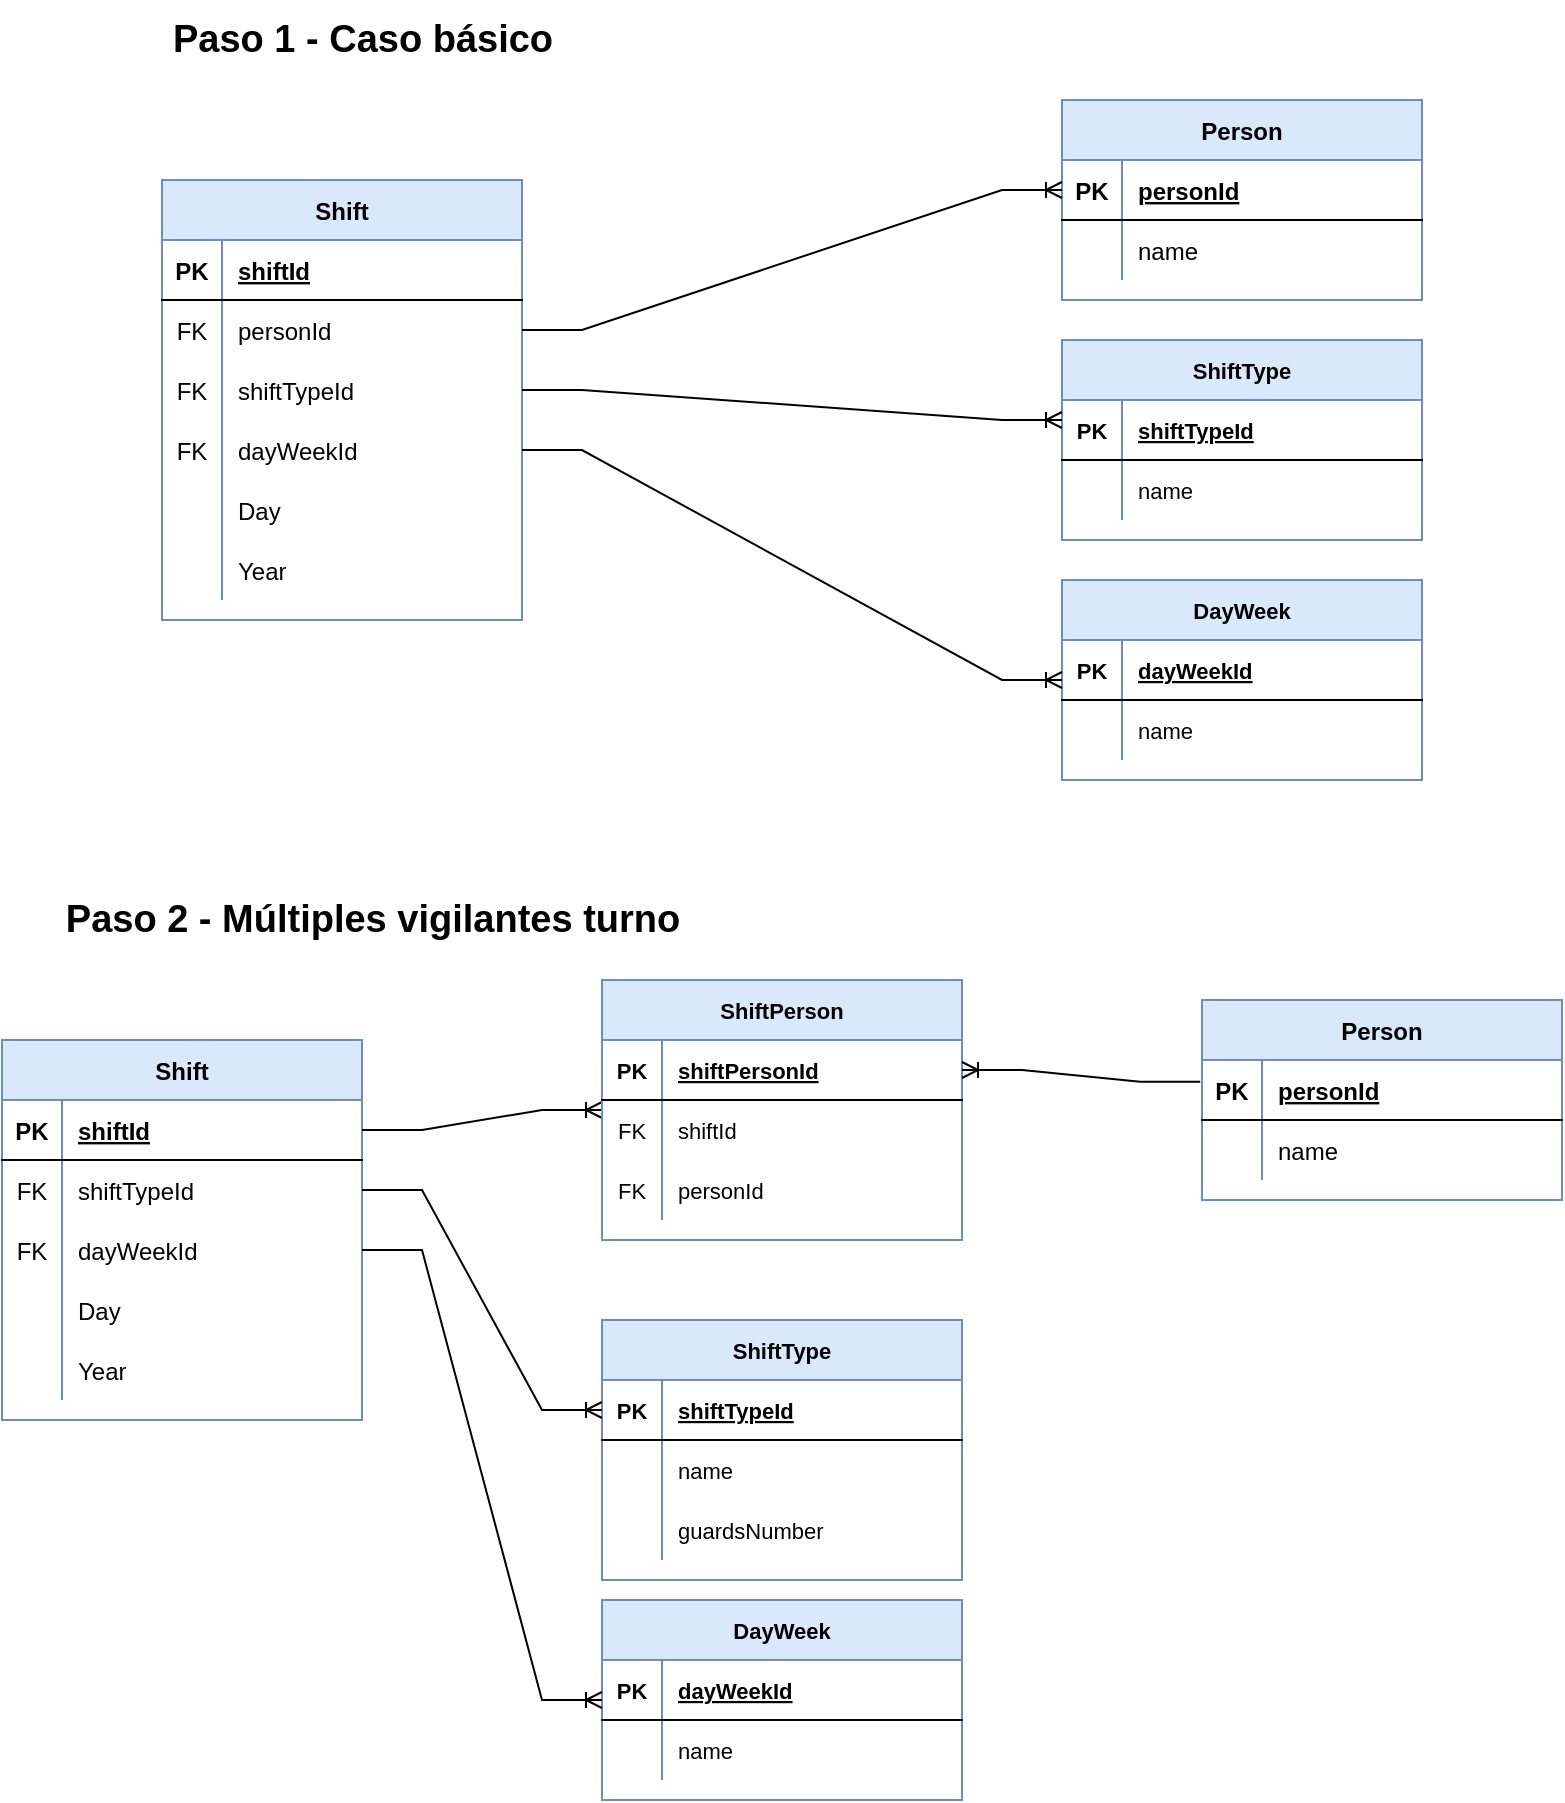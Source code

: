 <mxfile version="20.5.1" type="github">
  <diagram id="KJNnaU7EBGZ6ns3r611O" name="Página-1">
    <mxGraphModel dx="1422" dy="796" grid="1" gridSize="10" guides="1" tooltips="1" connect="1" arrows="1" fold="1" page="1" pageScale="1" pageWidth="827" pageHeight="1169" math="0" shadow="0">
      <root>
        <mxCell id="0" />
        <mxCell id="1" parent="0" />
        <mxCell id="e9mbfn2VbpA0fJl8xI5n-1" value="Person" style="shape=table;startSize=30;container=1;collapsible=1;childLayout=tableLayout;fixedRows=1;rowLines=0;fontStyle=1;align=center;resizeLast=1;fillColor=#dae8fc;strokeColor=#6c8ebf;" vertex="1" parent="1">
          <mxGeometry x="550" y="60" width="180" height="100" as="geometry" />
        </mxCell>
        <mxCell id="e9mbfn2VbpA0fJl8xI5n-2" value="" style="shape=tableRow;horizontal=0;startSize=0;swimlaneHead=0;swimlaneBody=0;fillColor=none;collapsible=0;dropTarget=0;points=[[0,0.5],[1,0.5]];portConstraint=eastwest;top=0;left=0;right=0;bottom=1;" vertex="1" parent="e9mbfn2VbpA0fJl8xI5n-1">
          <mxGeometry y="30" width="180" height="30" as="geometry" />
        </mxCell>
        <mxCell id="e9mbfn2VbpA0fJl8xI5n-3" value="PK" style="shape=partialRectangle;connectable=0;fillColor=none;top=0;left=0;bottom=0;right=0;fontStyle=1;overflow=hidden;" vertex="1" parent="e9mbfn2VbpA0fJl8xI5n-2">
          <mxGeometry width="30" height="30" as="geometry">
            <mxRectangle width="30" height="30" as="alternateBounds" />
          </mxGeometry>
        </mxCell>
        <mxCell id="e9mbfn2VbpA0fJl8xI5n-4" value="personId" style="shape=partialRectangle;connectable=0;fillColor=none;top=0;left=0;bottom=0;right=0;align=left;spacingLeft=6;fontStyle=5;overflow=hidden;" vertex="1" parent="e9mbfn2VbpA0fJl8xI5n-2">
          <mxGeometry x="30" width="150" height="30" as="geometry">
            <mxRectangle width="150" height="30" as="alternateBounds" />
          </mxGeometry>
        </mxCell>
        <mxCell id="e9mbfn2VbpA0fJl8xI5n-5" value="" style="shape=tableRow;horizontal=0;startSize=0;swimlaneHead=0;swimlaneBody=0;fillColor=none;collapsible=0;dropTarget=0;points=[[0,0.5],[1,0.5]];portConstraint=eastwest;top=0;left=0;right=0;bottom=0;" vertex="1" parent="e9mbfn2VbpA0fJl8xI5n-1">
          <mxGeometry y="60" width="180" height="30" as="geometry" />
        </mxCell>
        <mxCell id="e9mbfn2VbpA0fJl8xI5n-6" value="" style="shape=partialRectangle;connectable=0;fillColor=none;top=0;left=0;bottom=0;right=0;editable=1;overflow=hidden;" vertex="1" parent="e9mbfn2VbpA0fJl8xI5n-5">
          <mxGeometry width="30" height="30" as="geometry">
            <mxRectangle width="30" height="30" as="alternateBounds" />
          </mxGeometry>
        </mxCell>
        <mxCell id="e9mbfn2VbpA0fJl8xI5n-7" value="name" style="shape=partialRectangle;connectable=0;fillColor=none;top=0;left=0;bottom=0;right=0;align=left;spacingLeft=6;overflow=hidden;" vertex="1" parent="e9mbfn2VbpA0fJl8xI5n-5">
          <mxGeometry x="30" width="150" height="30" as="geometry">
            <mxRectangle width="150" height="30" as="alternateBounds" />
          </mxGeometry>
        </mxCell>
        <mxCell id="e9mbfn2VbpA0fJl8xI5n-14" value="Shift" style="shape=table;startSize=30;container=1;collapsible=1;childLayout=tableLayout;fixedRows=1;rowLines=0;fontStyle=1;align=center;resizeLast=1;fillColor=#dae8fc;strokeColor=#6c8ebf;" vertex="1" parent="1">
          <mxGeometry x="100" y="100" width="180" height="220" as="geometry" />
        </mxCell>
        <mxCell id="e9mbfn2VbpA0fJl8xI5n-15" value="" style="shape=tableRow;horizontal=0;startSize=0;swimlaneHead=0;swimlaneBody=0;fillColor=none;collapsible=0;dropTarget=0;points=[[0,0.5],[1,0.5]];portConstraint=eastwest;top=0;left=0;right=0;bottom=1;" vertex="1" parent="e9mbfn2VbpA0fJl8xI5n-14">
          <mxGeometry y="30" width="180" height="30" as="geometry" />
        </mxCell>
        <mxCell id="e9mbfn2VbpA0fJl8xI5n-16" value="PK" style="shape=partialRectangle;connectable=0;fillColor=none;top=0;left=0;bottom=0;right=0;fontStyle=1;overflow=hidden;" vertex="1" parent="e9mbfn2VbpA0fJl8xI5n-15">
          <mxGeometry width="30" height="30" as="geometry">
            <mxRectangle width="30" height="30" as="alternateBounds" />
          </mxGeometry>
        </mxCell>
        <mxCell id="e9mbfn2VbpA0fJl8xI5n-17" value="shiftId" style="shape=partialRectangle;connectable=0;fillColor=none;top=0;left=0;bottom=0;right=0;align=left;spacingLeft=6;fontStyle=5;overflow=hidden;" vertex="1" parent="e9mbfn2VbpA0fJl8xI5n-15">
          <mxGeometry x="30" width="150" height="30" as="geometry">
            <mxRectangle width="150" height="30" as="alternateBounds" />
          </mxGeometry>
        </mxCell>
        <mxCell id="e9mbfn2VbpA0fJl8xI5n-18" value="" style="shape=tableRow;horizontal=0;startSize=0;swimlaneHead=0;swimlaneBody=0;fillColor=none;collapsible=0;dropTarget=0;points=[[0,0.5],[1,0.5]];portConstraint=eastwest;top=0;left=0;right=0;bottom=0;" vertex="1" parent="e9mbfn2VbpA0fJl8xI5n-14">
          <mxGeometry y="60" width="180" height="30" as="geometry" />
        </mxCell>
        <mxCell id="e9mbfn2VbpA0fJl8xI5n-19" value="FK" style="shape=partialRectangle;connectable=0;fillColor=none;top=0;left=0;bottom=0;right=0;editable=1;overflow=hidden;" vertex="1" parent="e9mbfn2VbpA0fJl8xI5n-18">
          <mxGeometry width="30" height="30" as="geometry">
            <mxRectangle width="30" height="30" as="alternateBounds" />
          </mxGeometry>
        </mxCell>
        <mxCell id="e9mbfn2VbpA0fJl8xI5n-20" value="personId" style="shape=partialRectangle;connectable=0;fillColor=none;top=0;left=0;bottom=0;right=0;align=left;spacingLeft=6;overflow=hidden;" vertex="1" parent="e9mbfn2VbpA0fJl8xI5n-18">
          <mxGeometry x="30" width="150" height="30" as="geometry">
            <mxRectangle width="150" height="30" as="alternateBounds" />
          </mxGeometry>
        </mxCell>
        <mxCell id="e9mbfn2VbpA0fJl8xI5n-21" value="" style="shape=tableRow;horizontal=0;startSize=0;swimlaneHead=0;swimlaneBody=0;fillColor=none;collapsible=0;dropTarget=0;points=[[0,0.5],[1,0.5]];portConstraint=eastwest;top=0;left=0;right=0;bottom=0;" vertex="1" parent="e9mbfn2VbpA0fJl8xI5n-14">
          <mxGeometry y="90" width="180" height="30" as="geometry" />
        </mxCell>
        <mxCell id="e9mbfn2VbpA0fJl8xI5n-22" value="FK" style="shape=partialRectangle;connectable=0;fillColor=none;top=0;left=0;bottom=0;right=0;editable=1;overflow=hidden;" vertex="1" parent="e9mbfn2VbpA0fJl8xI5n-21">
          <mxGeometry width="30" height="30" as="geometry">
            <mxRectangle width="30" height="30" as="alternateBounds" />
          </mxGeometry>
        </mxCell>
        <mxCell id="e9mbfn2VbpA0fJl8xI5n-23" value="shiftTypeId" style="shape=partialRectangle;connectable=0;fillColor=none;top=0;left=0;bottom=0;right=0;align=left;spacingLeft=6;overflow=hidden;" vertex="1" parent="e9mbfn2VbpA0fJl8xI5n-21">
          <mxGeometry x="30" width="150" height="30" as="geometry">
            <mxRectangle width="150" height="30" as="alternateBounds" />
          </mxGeometry>
        </mxCell>
        <mxCell id="e9mbfn2VbpA0fJl8xI5n-24" value="" style="shape=tableRow;horizontal=0;startSize=0;swimlaneHead=0;swimlaneBody=0;fillColor=none;collapsible=0;dropTarget=0;points=[[0,0.5],[1,0.5]];portConstraint=eastwest;top=0;left=0;right=0;bottom=0;" vertex="1" parent="e9mbfn2VbpA0fJl8xI5n-14">
          <mxGeometry y="120" width="180" height="30" as="geometry" />
        </mxCell>
        <mxCell id="e9mbfn2VbpA0fJl8xI5n-25" value="FK" style="shape=partialRectangle;connectable=0;fillColor=none;top=0;left=0;bottom=0;right=0;editable=1;overflow=hidden;" vertex="1" parent="e9mbfn2VbpA0fJl8xI5n-24">
          <mxGeometry width="30" height="30" as="geometry">
            <mxRectangle width="30" height="30" as="alternateBounds" />
          </mxGeometry>
        </mxCell>
        <mxCell id="e9mbfn2VbpA0fJl8xI5n-26" value="dayWeekId" style="shape=partialRectangle;connectable=0;fillColor=none;top=0;left=0;bottom=0;right=0;align=left;spacingLeft=6;overflow=hidden;" vertex="1" parent="e9mbfn2VbpA0fJl8xI5n-24">
          <mxGeometry x="30" width="150" height="30" as="geometry">
            <mxRectangle width="150" height="30" as="alternateBounds" />
          </mxGeometry>
        </mxCell>
        <mxCell id="e9mbfn2VbpA0fJl8xI5n-30" value="" style="shape=tableRow;horizontal=0;startSize=0;swimlaneHead=0;swimlaneBody=0;fillColor=none;collapsible=0;dropTarget=0;points=[[0,0.5],[1,0.5]];portConstraint=eastwest;top=0;left=0;right=0;bottom=0;" vertex="1" parent="e9mbfn2VbpA0fJl8xI5n-14">
          <mxGeometry y="150" width="180" height="30" as="geometry" />
        </mxCell>
        <mxCell id="e9mbfn2VbpA0fJl8xI5n-31" value="" style="shape=partialRectangle;connectable=0;fillColor=none;top=0;left=0;bottom=0;right=0;editable=1;overflow=hidden;" vertex="1" parent="e9mbfn2VbpA0fJl8xI5n-30">
          <mxGeometry width="30" height="30" as="geometry">
            <mxRectangle width="30" height="30" as="alternateBounds" />
          </mxGeometry>
        </mxCell>
        <mxCell id="e9mbfn2VbpA0fJl8xI5n-32" value="Day" style="shape=partialRectangle;connectable=0;fillColor=none;top=0;left=0;bottom=0;right=0;align=left;spacingLeft=6;overflow=hidden;" vertex="1" parent="e9mbfn2VbpA0fJl8xI5n-30">
          <mxGeometry x="30" width="150" height="30" as="geometry">
            <mxRectangle width="150" height="30" as="alternateBounds" />
          </mxGeometry>
        </mxCell>
        <mxCell id="e9mbfn2VbpA0fJl8xI5n-27" value="" style="shape=tableRow;horizontal=0;startSize=0;swimlaneHead=0;swimlaneBody=0;fillColor=none;collapsible=0;dropTarget=0;points=[[0,0.5],[1,0.5]];portConstraint=eastwest;top=0;left=0;right=0;bottom=0;" vertex="1" parent="e9mbfn2VbpA0fJl8xI5n-14">
          <mxGeometry y="180" width="180" height="30" as="geometry" />
        </mxCell>
        <mxCell id="e9mbfn2VbpA0fJl8xI5n-28" value="" style="shape=partialRectangle;connectable=0;fillColor=none;top=0;left=0;bottom=0;right=0;editable=1;overflow=hidden;" vertex="1" parent="e9mbfn2VbpA0fJl8xI5n-27">
          <mxGeometry width="30" height="30" as="geometry">
            <mxRectangle width="30" height="30" as="alternateBounds" />
          </mxGeometry>
        </mxCell>
        <mxCell id="e9mbfn2VbpA0fJl8xI5n-29" value="Year" style="shape=partialRectangle;connectable=0;fillColor=none;top=0;left=0;bottom=0;right=0;align=left;spacingLeft=6;overflow=hidden;" vertex="1" parent="e9mbfn2VbpA0fJl8xI5n-27">
          <mxGeometry x="30" width="150" height="30" as="geometry">
            <mxRectangle width="150" height="30" as="alternateBounds" />
          </mxGeometry>
        </mxCell>
        <mxCell id="e9mbfn2VbpA0fJl8xI5n-33" value="" style="edgeStyle=entityRelationEdgeStyle;fontSize=12;html=1;endArrow=ERoneToMany;rounded=0;" edge="1" parent="1" source="e9mbfn2VbpA0fJl8xI5n-18" target="e9mbfn2VbpA0fJl8xI5n-2">
          <mxGeometry width="100" height="100" relative="1" as="geometry">
            <mxPoint x="450" y="160" as="sourcePoint" />
            <mxPoint x="460" y="540" as="targetPoint" />
          </mxGeometry>
        </mxCell>
        <mxCell id="e9mbfn2VbpA0fJl8xI5n-34" value="Paso 1 - Caso básico" style="text;html=1;align=center;verticalAlign=middle;resizable=0;points=[];autosize=1;strokeColor=none;fillColor=none;fontSize=19;fontStyle=1" vertex="1" parent="1">
          <mxGeometry x="95" y="10" width="210" height="40" as="geometry" />
        </mxCell>
        <mxCell id="e9mbfn2VbpA0fJl8xI5n-114" value="ShiftType" style="shape=table;startSize=30;container=1;collapsible=1;childLayout=tableLayout;fixedRows=1;rowLines=0;fontStyle=1;align=center;resizeLast=1;fontSize=11;fillColor=#dae8fc;strokeColor=#6c8ebf;" vertex="1" parent="1">
          <mxGeometry x="550" y="180" width="180" height="100" as="geometry" />
        </mxCell>
        <mxCell id="e9mbfn2VbpA0fJl8xI5n-115" value="" style="shape=tableRow;horizontal=0;startSize=0;swimlaneHead=0;swimlaneBody=0;fillColor=none;collapsible=0;dropTarget=0;points=[[0,0.5],[1,0.5]];portConstraint=eastwest;top=0;left=0;right=0;bottom=1;fontSize=11;" vertex="1" parent="e9mbfn2VbpA0fJl8xI5n-114">
          <mxGeometry y="30" width="180" height="30" as="geometry" />
        </mxCell>
        <mxCell id="e9mbfn2VbpA0fJl8xI5n-116" value="PK" style="shape=partialRectangle;connectable=0;fillColor=none;top=0;left=0;bottom=0;right=0;fontStyle=1;overflow=hidden;fontSize=11;" vertex="1" parent="e9mbfn2VbpA0fJl8xI5n-115">
          <mxGeometry width="30" height="30" as="geometry">
            <mxRectangle width="30" height="30" as="alternateBounds" />
          </mxGeometry>
        </mxCell>
        <mxCell id="e9mbfn2VbpA0fJl8xI5n-117" value="shiftTypeId" style="shape=partialRectangle;connectable=0;fillColor=none;top=0;left=0;bottom=0;right=0;align=left;spacingLeft=6;fontStyle=5;overflow=hidden;fontSize=11;" vertex="1" parent="e9mbfn2VbpA0fJl8xI5n-115">
          <mxGeometry x="30" width="150" height="30" as="geometry">
            <mxRectangle width="150" height="30" as="alternateBounds" />
          </mxGeometry>
        </mxCell>
        <mxCell id="e9mbfn2VbpA0fJl8xI5n-118" value="" style="shape=tableRow;horizontal=0;startSize=0;swimlaneHead=0;swimlaneBody=0;fillColor=none;collapsible=0;dropTarget=0;points=[[0,0.5],[1,0.5]];portConstraint=eastwest;top=0;left=0;right=0;bottom=0;fontSize=11;" vertex="1" parent="e9mbfn2VbpA0fJl8xI5n-114">
          <mxGeometry y="60" width="180" height="30" as="geometry" />
        </mxCell>
        <mxCell id="e9mbfn2VbpA0fJl8xI5n-119" value="" style="shape=partialRectangle;connectable=0;fillColor=none;top=0;left=0;bottom=0;right=0;editable=1;overflow=hidden;fontSize=11;" vertex="1" parent="e9mbfn2VbpA0fJl8xI5n-118">
          <mxGeometry width="30" height="30" as="geometry">
            <mxRectangle width="30" height="30" as="alternateBounds" />
          </mxGeometry>
        </mxCell>
        <mxCell id="e9mbfn2VbpA0fJl8xI5n-120" value="name" style="shape=partialRectangle;connectable=0;fillColor=none;top=0;left=0;bottom=0;right=0;align=left;spacingLeft=6;overflow=hidden;fontSize=11;" vertex="1" parent="e9mbfn2VbpA0fJl8xI5n-118">
          <mxGeometry x="30" width="150" height="30" as="geometry">
            <mxRectangle width="150" height="30" as="alternateBounds" />
          </mxGeometry>
        </mxCell>
        <mxCell id="e9mbfn2VbpA0fJl8xI5n-127" value="" style="edgeStyle=entityRelationEdgeStyle;fontSize=12;html=1;endArrow=ERoneToMany;rounded=0;exitX=1;exitY=0.5;exitDx=0;exitDy=0;" edge="1" parent="1" source="e9mbfn2VbpA0fJl8xI5n-21">
          <mxGeometry width="100" height="100" relative="1" as="geometry">
            <mxPoint x="510" y="220" as="sourcePoint" />
            <mxPoint x="550" y="220" as="targetPoint" />
          </mxGeometry>
        </mxCell>
        <mxCell id="e9mbfn2VbpA0fJl8xI5n-128" value="DayWeek" style="shape=table;startSize=30;container=1;collapsible=1;childLayout=tableLayout;fixedRows=1;rowLines=0;fontStyle=1;align=center;resizeLast=1;fontSize=11;fillColor=#dae8fc;strokeColor=#6c8ebf;" vertex="1" parent="1">
          <mxGeometry x="550" y="300" width="180" height="100" as="geometry" />
        </mxCell>
        <mxCell id="e9mbfn2VbpA0fJl8xI5n-129" value="" style="shape=tableRow;horizontal=0;startSize=0;swimlaneHead=0;swimlaneBody=0;fillColor=none;collapsible=0;dropTarget=0;points=[[0,0.5],[1,0.5]];portConstraint=eastwest;top=0;left=0;right=0;bottom=1;fontSize=11;" vertex="1" parent="e9mbfn2VbpA0fJl8xI5n-128">
          <mxGeometry y="30" width="180" height="30" as="geometry" />
        </mxCell>
        <mxCell id="e9mbfn2VbpA0fJl8xI5n-130" value="PK" style="shape=partialRectangle;connectable=0;fillColor=none;top=0;left=0;bottom=0;right=0;fontStyle=1;overflow=hidden;fontSize=11;" vertex="1" parent="e9mbfn2VbpA0fJl8xI5n-129">
          <mxGeometry width="30" height="30" as="geometry">
            <mxRectangle width="30" height="30" as="alternateBounds" />
          </mxGeometry>
        </mxCell>
        <mxCell id="e9mbfn2VbpA0fJl8xI5n-131" value="dayWeekId" style="shape=partialRectangle;connectable=0;fillColor=none;top=0;left=0;bottom=0;right=0;align=left;spacingLeft=6;fontStyle=5;overflow=hidden;fontSize=11;" vertex="1" parent="e9mbfn2VbpA0fJl8xI5n-129">
          <mxGeometry x="30" width="150" height="30" as="geometry">
            <mxRectangle width="150" height="30" as="alternateBounds" />
          </mxGeometry>
        </mxCell>
        <mxCell id="e9mbfn2VbpA0fJl8xI5n-132" value="" style="shape=tableRow;horizontal=0;startSize=0;swimlaneHead=0;swimlaneBody=0;fillColor=none;collapsible=0;dropTarget=0;points=[[0,0.5],[1,0.5]];portConstraint=eastwest;top=0;left=0;right=0;bottom=0;fontSize=11;" vertex="1" parent="e9mbfn2VbpA0fJl8xI5n-128">
          <mxGeometry y="60" width="180" height="30" as="geometry" />
        </mxCell>
        <mxCell id="e9mbfn2VbpA0fJl8xI5n-133" value="" style="shape=partialRectangle;connectable=0;fillColor=none;top=0;left=0;bottom=0;right=0;editable=1;overflow=hidden;fontSize=11;" vertex="1" parent="e9mbfn2VbpA0fJl8xI5n-132">
          <mxGeometry width="30" height="30" as="geometry">
            <mxRectangle width="30" height="30" as="alternateBounds" />
          </mxGeometry>
        </mxCell>
        <mxCell id="e9mbfn2VbpA0fJl8xI5n-134" value="name" style="shape=partialRectangle;connectable=0;fillColor=none;top=0;left=0;bottom=0;right=0;align=left;spacingLeft=6;overflow=hidden;fontSize=11;" vertex="1" parent="e9mbfn2VbpA0fJl8xI5n-132">
          <mxGeometry x="30" width="150" height="30" as="geometry">
            <mxRectangle width="150" height="30" as="alternateBounds" />
          </mxGeometry>
        </mxCell>
        <mxCell id="e9mbfn2VbpA0fJl8xI5n-141" value="" style="edgeStyle=entityRelationEdgeStyle;fontSize=12;html=1;endArrow=ERoneToMany;rounded=0;exitX=1;exitY=0.5;exitDx=0;exitDy=0;" edge="1" parent="1" source="e9mbfn2VbpA0fJl8xI5n-24" target="e9mbfn2VbpA0fJl8xI5n-128">
          <mxGeometry width="100" height="100" relative="1" as="geometry">
            <mxPoint x="420" y="340" as="sourcePoint" />
            <mxPoint x="520" y="240" as="targetPoint" />
          </mxGeometry>
        </mxCell>
        <mxCell id="e9mbfn2VbpA0fJl8xI5n-143" value="Paso 2 - Múltiples vigilantes turno" style="text;html=1;align=center;verticalAlign=middle;resizable=0;points=[];autosize=1;strokeColor=none;fillColor=none;fontSize=19;fontStyle=1" vertex="1" parent="1">
          <mxGeometry x="40" y="450" width="330" height="40" as="geometry" />
        </mxCell>
        <mxCell id="e9mbfn2VbpA0fJl8xI5n-150" value="Shift" style="shape=table;startSize=30;container=1;collapsible=1;childLayout=tableLayout;fixedRows=1;rowLines=0;fontStyle=1;align=center;resizeLast=1;fillColor=#dae8fc;strokeColor=#6c8ebf;" vertex="1" parent="1">
          <mxGeometry x="20" y="530" width="180" height="190" as="geometry" />
        </mxCell>
        <mxCell id="e9mbfn2VbpA0fJl8xI5n-151" value="" style="shape=tableRow;horizontal=0;startSize=0;swimlaneHead=0;swimlaneBody=0;fillColor=none;collapsible=0;dropTarget=0;points=[[0,0.5],[1,0.5]];portConstraint=eastwest;top=0;left=0;right=0;bottom=1;" vertex="1" parent="e9mbfn2VbpA0fJl8xI5n-150">
          <mxGeometry y="30" width="180" height="30" as="geometry" />
        </mxCell>
        <mxCell id="e9mbfn2VbpA0fJl8xI5n-152" value="PK" style="shape=partialRectangle;connectable=0;fillColor=none;top=0;left=0;bottom=0;right=0;fontStyle=1;overflow=hidden;" vertex="1" parent="e9mbfn2VbpA0fJl8xI5n-151">
          <mxGeometry width="30" height="30" as="geometry">
            <mxRectangle width="30" height="30" as="alternateBounds" />
          </mxGeometry>
        </mxCell>
        <mxCell id="e9mbfn2VbpA0fJl8xI5n-153" value="shiftId" style="shape=partialRectangle;connectable=0;fillColor=none;top=0;left=0;bottom=0;right=0;align=left;spacingLeft=6;fontStyle=5;overflow=hidden;" vertex="1" parent="e9mbfn2VbpA0fJl8xI5n-151">
          <mxGeometry x="30" width="150" height="30" as="geometry">
            <mxRectangle width="150" height="30" as="alternateBounds" />
          </mxGeometry>
        </mxCell>
        <mxCell id="e9mbfn2VbpA0fJl8xI5n-157" value="" style="shape=tableRow;horizontal=0;startSize=0;swimlaneHead=0;swimlaneBody=0;fillColor=none;collapsible=0;dropTarget=0;points=[[0,0.5],[1,0.5]];portConstraint=eastwest;top=0;left=0;right=0;bottom=0;" vertex="1" parent="e9mbfn2VbpA0fJl8xI5n-150">
          <mxGeometry y="60" width="180" height="30" as="geometry" />
        </mxCell>
        <mxCell id="e9mbfn2VbpA0fJl8xI5n-158" value="FK" style="shape=partialRectangle;connectable=0;fillColor=none;top=0;left=0;bottom=0;right=0;editable=1;overflow=hidden;" vertex="1" parent="e9mbfn2VbpA0fJl8xI5n-157">
          <mxGeometry width="30" height="30" as="geometry">
            <mxRectangle width="30" height="30" as="alternateBounds" />
          </mxGeometry>
        </mxCell>
        <mxCell id="e9mbfn2VbpA0fJl8xI5n-159" value="shiftTypeId" style="shape=partialRectangle;connectable=0;fillColor=none;top=0;left=0;bottom=0;right=0;align=left;spacingLeft=6;overflow=hidden;" vertex="1" parent="e9mbfn2VbpA0fJl8xI5n-157">
          <mxGeometry x="30" width="150" height="30" as="geometry">
            <mxRectangle width="150" height="30" as="alternateBounds" />
          </mxGeometry>
        </mxCell>
        <mxCell id="e9mbfn2VbpA0fJl8xI5n-160" value="" style="shape=tableRow;horizontal=0;startSize=0;swimlaneHead=0;swimlaneBody=0;fillColor=none;collapsible=0;dropTarget=0;points=[[0,0.5],[1,0.5]];portConstraint=eastwest;top=0;left=0;right=0;bottom=0;" vertex="1" parent="e9mbfn2VbpA0fJl8xI5n-150">
          <mxGeometry y="90" width="180" height="30" as="geometry" />
        </mxCell>
        <mxCell id="e9mbfn2VbpA0fJl8xI5n-161" value="FK" style="shape=partialRectangle;connectable=0;fillColor=none;top=0;left=0;bottom=0;right=0;editable=1;overflow=hidden;" vertex="1" parent="e9mbfn2VbpA0fJl8xI5n-160">
          <mxGeometry width="30" height="30" as="geometry">
            <mxRectangle width="30" height="30" as="alternateBounds" />
          </mxGeometry>
        </mxCell>
        <mxCell id="e9mbfn2VbpA0fJl8xI5n-162" value="dayWeekId" style="shape=partialRectangle;connectable=0;fillColor=none;top=0;left=0;bottom=0;right=0;align=left;spacingLeft=6;overflow=hidden;" vertex="1" parent="e9mbfn2VbpA0fJl8xI5n-160">
          <mxGeometry x="30" width="150" height="30" as="geometry">
            <mxRectangle width="150" height="30" as="alternateBounds" />
          </mxGeometry>
        </mxCell>
        <mxCell id="e9mbfn2VbpA0fJl8xI5n-163" value="" style="shape=tableRow;horizontal=0;startSize=0;swimlaneHead=0;swimlaneBody=0;fillColor=none;collapsible=0;dropTarget=0;points=[[0,0.5],[1,0.5]];portConstraint=eastwest;top=0;left=0;right=0;bottom=0;" vertex="1" parent="e9mbfn2VbpA0fJl8xI5n-150">
          <mxGeometry y="120" width="180" height="30" as="geometry" />
        </mxCell>
        <mxCell id="e9mbfn2VbpA0fJl8xI5n-164" value="" style="shape=partialRectangle;connectable=0;fillColor=none;top=0;left=0;bottom=0;right=0;editable=1;overflow=hidden;" vertex="1" parent="e9mbfn2VbpA0fJl8xI5n-163">
          <mxGeometry width="30" height="30" as="geometry">
            <mxRectangle width="30" height="30" as="alternateBounds" />
          </mxGeometry>
        </mxCell>
        <mxCell id="e9mbfn2VbpA0fJl8xI5n-165" value="Day" style="shape=partialRectangle;connectable=0;fillColor=none;top=0;left=0;bottom=0;right=0;align=left;spacingLeft=6;overflow=hidden;" vertex="1" parent="e9mbfn2VbpA0fJl8xI5n-163">
          <mxGeometry x="30" width="150" height="30" as="geometry">
            <mxRectangle width="150" height="30" as="alternateBounds" />
          </mxGeometry>
        </mxCell>
        <mxCell id="e9mbfn2VbpA0fJl8xI5n-166" value="" style="shape=tableRow;horizontal=0;startSize=0;swimlaneHead=0;swimlaneBody=0;fillColor=none;collapsible=0;dropTarget=0;points=[[0,0.5],[1,0.5]];portConstraint=eastwest;top=0;left=0;right=0;bottom=0;" vertex="1" parent="e9mbfn2VbpA0fJl8xI5n-150">
          <mxGeometry y="150" width="180" height="30" as="geometry" />
        </mxCell>
        <mxCell id="e9mbfn2VbpA0fJl8xI5n-167" value="" style="shape=partialRectangle;connectable=0;fillColor=none;top=0;left=0;bottom=0;right=0;editable=1;overflow=hidden;" vertex="1" parent="e9mbfn2VbpA0fJl8xI5n-166">
          <mxGeometry width="30" height="30" as="geometry">
            <mxRectangle width="30" height="30" as="alternateBounds" />
          </mxGeometry>
        </mxCell>
        <mxCell id="e9mbfn2VbpA0fJl8xI5n-168" value="Year" style="shape=partialRectangle;connectable=0;fillColor=none;top=0;left=0;bottom=0;right=0;align=left;spacingLeft=6;overflow=hidden;" vertex="1" parent="e9mbfn2VbpA0fJl8xI5n-166">
          <mxGeometry x="30" width="150" height="30" as="geometry">
            <mxRectangle width="150" height="30" as="alternateBounds" />
          </mxGeometry>
        </mxCell>
        <mxCell id="e9mbfn2VbpA0fJl8xI5n-169" value="" style="edgeStyle=entityRelationEdgeStyle;fontSize=12;html=1;endArrow=ERoneToMany;rounded=0;" edge="1" parent="1" source="e9mbfn2VbpA0fJl8xI5n-151" target="e9mbfn2VbpA0fJl8xI5n-193">
          <mxGeometry width="100" height="100" relative="1" as="geometry">
            <mxPoint x="200" y="605" as="sourcePoint" />
            <mxPoint x="270" y="530" as="targetPoint" />
          </mxGeometry>
        </mxCell>
        <mxCell id="e9mbfn2VbpA0fJl8xI5n-170" value="ShiftType" style="shape=table;startSize=30;container=1;collapsible=1;childLayout=tableLayout;fixedRows=1;rowLines=0;fontStyle=1;align=center;resizeLast=1;fontSize=11;fillColor=#dae8fc;strokeColor=#6c8ebf;" vertex="1" parent="1">
          <mxGeometry x="320" y="670" width="180" height="130" as="geometry" />
        </mxCell>
        <mxCell id="e9mbfn2VbpA0fJl8xI5n-171" value="" style="shape=tableRow;horizontal=0;startSize=0;swimlaneHead=0;swimlaneBody=0;fillColor=none;collapsible=0;dropTarget=0;points=[[0,0.5],[1,0.5]];portConstraint=eastwest;top=0;left=0;right=0;bottom=1;fontSize=11;" vertex="1" parent="e9mbfn2VbpA0fJl8xI5n-170">
          <mxGeometry y="30" width="180" height="30" as="geometry" />
        </mxCell>
        <mxCell id="e9mbfn2VbpA0fJl8xI5n-172" value="PK" style="shape=partialRectangle;connectable=0;fillColor=none;top=0;left=0;bottom=0;right=0;fontStyle=1;overflow=hidden;fontSize=11;" vertex="1" parent="e9mbfn2VbpA0fJl8xI5n-171">
          <mxGeometry width="30" height="30" as="geometry">
            <mxRectangle width="30" height="30" as="alternateBounds" />
          </mxGeometry>
        </mxCell>
        <mxCell id="e9mbfn2VbpA0fJl8xI5n-173" value="shiftTypeId" style="shape=partialRectangle;connectable=0;fillColor=none;top=0;left=0;bottom=0;right=0;align=left;spacingLeft=6;fontStyle=5;overflow=hidden;fontSize=11;" vertex="1" parent="e9mbfn2VbpA0fJl8xI5n-171">
          <mxGeometry x="30" width="150" height="30" as="geometry">
            <mxRectangle width="150" height="30" as="alternateBounds" />
          </mxGeometry>
        </mxCell>
        <mxCell id="e9mbfn2VbpA0fJl8xI5n-174" value="" style="shape=tableRow;horizontal=0;startSize=0;swimlaneHead=0;swimlaneBody=0;fillColor=none;collapsible=0;dropTarget=0;points=[[0,0.5],[1,0.5]];portConstraint=eastwest;top=0;left=0;right=0;bottom=0;fontSize=11;" vertex="1" parent="e9mbfn2VbpA0fJl8xI5n-170">
          <mxGeometry y="60" width="180" height="30" as="geometry" />
        </mxCell>
        <mxCell id="e9mbfn2VbpA0fJl8xI5n-175" value="" style="shape=partialRectangle;connectable=0;fillColor=none;top=0;left=0;bottom=0;right=0;editable=1;overflow=hidden;fontSize=11;" vertex="1" parent="e9mbfn2VbpA0fJl8xI5n-174">
          <mxGeometry width="30" height="30" as="geometry">
            <mxRectangle width="30" height="30" as="alternateBounds" />
          </mxGeometry>
        </mxCell>
        <mxCell id="e9mbfn2VbpA0fJl8xI5n-176" value="name" style="shape=partialRectangle;connectable=0;fillColor=none;top=0;left=0;bottom=0;right=0;align=left;spacingLeft=6;overflow=hidden;fontSize=11;" vertex="1" parent="e9mbfn2VbpA0fJl8xI5n-174">
          <mxGeometry x="30" width="150" height="30" as="geometry">
            <mxRectangle width="150" height="30" as="alternateBounds" />
          </mxGeometry>
        </mxCell>
        <mxCell id="e9mbfn2VbpA0fJl8xI5n-207" value="" style="shape=tableRow;horizontal=0;startSize=0;swimlaneHead=0;swimlaneBody=0;fillColor=none;collapsible=0;dropTarget=0;points=[[0,0.5],[1,0.5]];portConstraint=eastwest;top=0;left=0;right=0;bottom=0;fontSize=11;" vertex="1" parent="e9mbfn2VbpA0fJl8xI5n-170">
          <mxGeometry y="90" width="180" height="30" as="geometry" />
        </mxCell>
        <mxCell id="e9mbfn2VbpA0fJl8xI5n-208" value="" style="shape=partialRectangle;connectable=0;fillColor=none;top=0;left=0;bottom=0;right=0;editable=1;overflow=hidden;fontSize=11;" vertex="1" parent="e9mbfn2VbpA0fJl8xI5n-207">
          <mxGeometry width="30" height="30" as="geometry">
            <mxRectangle width="30" height="30" as="alternateBounds" />
          </mxGeometry>
        </mxCell>
        <mxCell id="e9mbfn2VbpA0fJl8xI5n-209" value="guardsNumber" style="shape=partialRectangle;connectable=0;fillColor=none;top=0;left=0;bottom=0;right=0;align=left;spacingLeft=6;overflow=hidden;fontSize=11;" vertex="1" parent="e9mbfn2VbpA0fJl8xI5n-207">
          <mxGeometry x="30" width="150" height="30" as="geometry">
            <mxRectangle width="150" height="30" as="alternateBounds" />
          </mxGeometry>
        </mxCell>
        <mxCell id="e9mbfn2VbpA0fJl8xI5n-177" value="" style="edgeStyle=entityRelationEdgeStyle;fontSize=12;html=1;endArrow=ERoneToMany;rounded=0;exitX=1;exitY=0.5;exitDx=0;exitDy=0;entryX=0;entryY=0.5;entryDx=0;entryDy=0;" edge="1" parent="1" source="e9mbfn2VbpA0fJl8xI5n-157" target="e9mbfn2VbpA0fJl8xI5n-171">
          <mxGeometry width="100" height="100" relative="1" as="geometry">
            <mxPoint x="430" y="650" as="sourcePoint" />
            <mxPoint x="470.0" y="650.0" as="targetPoint" />
          </mxGeometry>
        </mxCell>
        <mxCell id="e9mbfn2VbpA0fJl8xI5n-178" value="DayWeek" style="shape=table;startSize=30;container=1;collapsible=1;childLayout=tableLayout;fixedRows=1;rowLines=0;fontStyle=1;align=center;resizeLast=1;fontSize=11;fillColor=#dae8fc;strokeColor=#6c8ebf;" vertex="1" parent="1">
          <mxGeometry x="320" y="810" width="180" height="100" as="geometry" />
        </mxCell>
        <mxCell id="e9mbfn2VbpA0fJl8xI5n-179" value="" style="shape=tableRow;horizontal=0;startSize=0;swimlaneHead=0;swimlaneBody=0;fillColor=none;collapsible=0;dropTarget=0;points=[[0,0.5],[1,0.5]];portConstraint=eastwest;top=0;left=0;right=0;bottom=1;fontSize=11;" vertex="1" parent="e9mbfn2VbpA0fJl8xI5n-178">
          <mxGeometry y="30" width="180" height="30" as="geometry" />
        </mxCell>
        <mxCell id="e9mbfn2VbpA0fJl8xI5n-180" value="PK" style="shape=partialRectangle;connectable=0;fillColor=none;top=0;left=0;bottom=0;right=0;fontStyle=1;overflow=hidden;fontSize=11;" vertex="1" parent="e9mbfn2VbpA0fJl8xI5n-179">
          <mxGeometry width="30" height="30" as="geometry">
            <mxRectangle width="30" height="30" as="alternateBounds" />
          </mxGeometry>
        </mxCell>
        <mxCell id="e9mbfn2VbpA0fJl8xI5n-181" value="dayWeekId" style="shape=partialRectangle;connectable=0;fillColor=none;top=0;left=0;bottom=0;right=0;align=left;spacingLeft=6;fontStyle=5;overflow=hidden;fontSize=11;" vertex="1" parent="e9mbfn2VbpA0fJl8xI5n-179">
          <mxGeometry x="30" width="150" height="30" as="geometry">
            <mxRectangle width="150" height="30" as="alternateBounds" />
          </mxGeometry>
        </mxCell>
        <mxCell id="e9mbfn2VbpA0fJl8xI5n-182" value="" style="shape=tableRow;horizontal=0;startSize=0;swimlaneHead=0;swimlaneBody=0;fillColor=none;collapsible=0;dropTarget=0;points=[[0,0.5],[1,0.5]];portConstraint=eastwest;top=0;left=0;right=0;bottom=0;fontSize=11;" vertex="1" parent="e9mbfn2VbpA0fJl8xI5n-178">
          <mxGeometry y="60" width="180" height="30" as="geometry" />
        </mxCell>
        <mxCell id="e9mbfn2VbpA0fJl8xI5n-183" value="" style="shape=partialRectangle;connectable=0;fillColor=none;top=0;left=0;bottom=0;right=0;editable=1;overflow=hidden;fontSize=11;" vertex="1" parent="e9mbfn2VbpA0fJl8xI5n-182">
          <mxGeometry width="30" height="30" as="geometry">
            <mxRectangle width="30" height="30" as="alternateBounds" />
          </mxGeometry>
        </mxCell>
        <mxCell id="e9mbfn2VbpA0fJl8xI5n-184" value="name" style="shape=partialRectangle;connectable=0;fillColor=none;top=0;left=0;bottom=0;right=0;align=left;spacingLeft=6;overflow=hidden;fontSize=11;" vertex="1" parent="e9mbfn2VbpA0fJl8xI5n-182">
          <mxGeometry x="30" width="150" height="30" as="geometry">
            <mxRectangle width="150" height="30" as="alternateBounds" />
          </mxGeometry>
        </mxCell>
        <mxCell id="e9mbfn2VbpA0fJl8xI5n-185" value="" style="edgeStyle=entityRelationEdgeStyle;fontSize=12;html=1;endArrow=ERoneToMany;rounded=0;exitX=1;exitY=0.5;exitDx=0;exitDy=0;" edge="1" parent="1" source="e9mbfn2VbpA0fJl8xI5n-160" target="e9mbfn2VbpA0fJl8xI5n-178">
          <mxGeometry width="100" height="100" relative="1" as="geometry">
            <mxPoint x="340" y="770" as="sourcePoint" />
            <mxPoint x="440" y="670" as="targetPoint" />
          </mxGeometry>
        </mxCell>
        <mxCell id="e9mbfn2VbpA0fJl8xI5n-186" value="Person" style="shape=table;startSize=30;container=1;collapsible=1;childLayout=tableLayout;fixedRows=1;rowLines=0;fontStyle=1;align=center;resizeLast=1;fillColor=#dae8fc;strokeColor=#6c8ebf;" vertex="1" parent="1">
          <mxGeometry x="620" y="510" width="180" height="100" as="geometry" />
        </mxCell>
        <mxCell id="e9mbfn2VbpA0fJl8xI5n-187" value="" style="shape=tableRow;horizontal=0;startSize=0;swimlaneHead=0;swimlaneBody=0;fillColor=none;collapsible=0;dropTarget=0;points=[[0,0.5],[1,0.5]];portConstraint=eastwest;top=0;left=0;right=0;bottom=1;" vertex="1" parent="e9mbfn2VbpA0fJl8xI5n-186">
          <mxGeometry y="30" width="180" height="30" as="geometry" />
        </mxCell>
        <mxCell id="e9mbfn2VbpA0fJl8xI5n-188" value="PK" style="shape=partialRectangle;connectable=0;fillColor=none;top=0;left=0;bottom=0;right=0;fontStyle=1;overflow=hidden;" vertex="1" parent="e9mbfn2VbpA0fJl8xI5n-187">
          <mxGeometry width="30" height="30" as="geometry">
            <mxRectangle width="30" height="30" as="alternateBounds" />
          </mxGeometry>
        </mxCell>
        <mxCell id="e9mbfn2VbpA0fJl8xI5n-189" value="personId" style="shape=partialRectangle;connectable=0;fillColor=none;top=0;left=0;bottom=0;right=0;align=left;spacingLeft=6;fontStyle=5;overflow=hidden;" vertex="1" parent="e9mbfn2VbpA0fJl8xI5n-187">
          <mxGeometry x="30" width="150" height="30" as="geometry">
            <mxRectangle width="150" height="30" as="alternateBounds" />
          </mxGeometry>
        </mxCell>
        <mxCell id="e9mbfn2VbpA0fJl8xI5n-190" value="" style="shape=tableRow;horizontal=0;startSize=0;swimlaneHead=0;swimlaneBody=0;fillColor=none;collapsible=0;dropTarget=0;points=[[0,0.5],[1,0.5]];portConstraint=eastwest;top=0;left=0;right=0;bottom=0;" vertex="1" parent="e9mbfn2VbpA0fJl8xI5n-186">
          <mxGeometry y="60" width="180" height="30" as="geometry" />
        </mxCell>
        <mxCell id="e9mbfn2VbpA0fJl8xI5n-191" value="" style="shape=partialRectangle;connectable=0;fillColor=none;top=0;left=0;bottom=0;right=0;editable=1;overflow=hidden;" vertex="1" parent="e9mbfn2VbpA0fJl8xI5n-190">
          <mxGeometry width="30" height="30" as="geometry">
            <mxRectangle width="30" height="30" as="alternateBounds" />
          </mxGeometry>
        </mxCell>
        <mxCell id="e9mbfn2VbpA0fJl8xI5n-192" value="name" style="shape=partialRectangle;connectable=0;fillColor=none;top=0;left=0;bottom=0;right=0;align=left;spacingLeft=6;overflow=hidden;" vertex="1" parent="e9mbfn2VbpA0fJl8xI5n-190">
          <mxGeometry x="30" width="150" height="30" as="geometry">
            <mxRectangle width="150" height="30" as="alternateBounds" />
          </mxGeometry>
        </mxCell>
        <mxCell id="e9mbfn2VbpA0fJl8xI5n-193" value="ShiftPerson" style="shape=table;startSize=30;container=1;collapsible=1;childLayout=tableLayout;fixedRows=1;rowLines=0;fontStyle=1;align=center;resizeLast=1;fontSize=11;fillColor=#dae8fc;strokeColor=#6c8ebf;" vertex="1" parent="1">
          <mxGeometry x="320.0" y="500" width="180" height="130" as="geometry" />
        </mxCell>
        <mxCell id="e9mbfn2VbpA0fJl8xI5n-194" value="" style="shape=tableRow;horizontal=0;startSize=0;swimlaneHead=0;swimlaneBody=0;fillColor=none;collapsible=0;dropTarget=0;points=[[0,0.5],[1,0.5]];portConstraint=eastwest;top=0;left=0;right=0;bottom=1;fontSize=11;" vertex="1" parent="e9mbfn2VbpA0fJl8xI5n-193">
          <mxGeometry y="30" width="180" height="30" as="geometry" />
        </mxCell>
        <mxCell id="e9mbfn2VbpA0fJl8xI5n-195" value="PK" style="shape=partialRectangle;connectable=0;fillColor=none;top=0;left=0;bottom=0;right=0;fontStyle=1;overflow=hidden;fontSize=11;" vertex="1" parent="e9mbfn2VbpA0fJl8xI5n-194">
          <mxGeometry width="30" height="30" as="geometry">
            <mxRectangle width="30" height="30" as="alternateBounds" />
          </mxGeometry>
        </mxCell>
        <mxCell id="e9mbfn2VbpA0fJl8xI5n-196" value="shiftPersonId" style="shape=partialRectangle;connectable=0;fillColor=none;top=0;left=0;bottom=0;right=0;align=left;spacingLeft=6;fontStyle=5;overflow=hidden;fontSize=11;" vertex="1" parent="e9mbfn2VbpA0fJl8xI5n-194">
          <mxGeometry x="30" width="150" height="30" as="geometry">
            <mxRectangle width="150" height="30" as="alternateBounds" />
          </mxGeometry>
        </mxCell>
        <mxCell id="e9mbfn2VbpA0fJl8xI5n-197" value="" style="shape=tableRow;horizontal=0;startSize=0;swimlaneHead=0;swimlaneBody=0;fillColor=none;collapsible=0;dropTarget=0;points=[[0,0.5],[1,0.5]];portConstraint=eastwest;top=0;left=0;right=0;bottom=0;fontSize=11;" vertex="1" parent="e9mbfn2VbpA0fJl8xI5n-193">
          <mxGeometry y="60" width="180" height="30" as="geometry" />
        </mxCell>
        <mxCell id="e9mbfn2VbpA0fJl8xI5n-198" value="FK" style="shape=partialRectangle;connectable=0;fillColor=none;top=0;left=0;bottom=0;right=0;editable=1;overflow=hidden;fontSize=11;" vertex="1" parent="e9mbfn2VbpA0fJl8xI5n-197">
          <mxGeometry width="30" height="30" as="geometry">
            <mxRectangle width="30" height="30" as="alternateBounds" />
          </mxGeometry>
        </mxCell>
        <mxCell id="e9mbfn2VbpA0fJl8xI5n-199" value="shiftId" style="shape=partialRectangle;connectable=0;fillColor=none;top=0;left=0;bottom=0;right=0;align=left;spacingLeft=6;overflow=hidden;fontSize=11;" vertex="1" parent="e9mbfn2VbpA0fJl8xI5n-197">
          <mxGeometry x="30" width="150" height="30" as="geometry">
            <mxRectangle width="150" height="30" as="alternateBounds" />
          </mxGeometry>
        </mxCell>
        <mxCell id="e9mbfn2VbpA0fJl8xI5n-200" value="" style="shape=tableRow;horizontal=0;startSize=0;swimlaneHead=0;swimlaneBody=0;fillColor=none;collapsible=0;dropTarget=0;points=[[0,0.5],[1,0.5]];portConstraint=eastwest;top=0;left=0;right=0;bottom=0;fontSize=11;" vertex="1" parent="e9mbfn2VbpA0fJl8xI5n-193">
          <mxGeometry y="90" width="180" height="30" as="geometry" />
        </mxCell>
        <mxCell id="e9mbfn2VbpA0fJl8xI5n-201" value="FK" style="shape=partialRectangle;connectable=0;fillColor=none;top=0;left=0;bottom=0;right=0;editable=1;overflow=hidden;fontSize=11;" vertex="1" parent="e9mbfn2VbpA0fJl8xI5n-200">
          <mxGeometry width="30" height="30" as="geometry">
            <mxRectangle width="30" height="30" as="alternateBounds" />
          </mxGeometry>
        </mxCell>
        <mxCell id="e9mbfn2VbpA0fJl8xI5n-202" value="personId" style="shape=partialRectangle;connectable=0;fillColor=none;top=0;left=0;bottom=0;right=0;align=left;spacingLeft=6;overflow=hidden;fontSize=11;" vertex="1" parent="e9mbfn2VbpA0fJl8xI5n-200">
          <mxGeometry x="30" width="150" height="30" as="geometry">
            <mxRectangle width="150" height="30" as="alternateBounds" />
          </mxGeometry>
        </mxCell>
        <mxCell id="e9mbfn2VbpA0fJl8xI5n-206" value="" style="edgeStyle=entityRelationEdgeStyle;fontSize=12;html=1;endArrow=ERoneToMany;rounded=0;exitX=-0.005;exitY=0.363;exitDx=0;exitDy=0;exitPerimeter=0;entryX=1;entryY=0.5;entryDx=0;entryDy=0;" edge="1" parent="1" source="e9mbfn2VbpA0fJl8xI5n-187" target="e9mbfn2VbpA0fJl8xI5n-194">
          <mxGeometry width="100" height="100" relative="1" as="geometry">
            <mxPoint x="420" y="600" as="sourcePoint" />
            <mxPoint x="520" y="500" as="targetPoint" />
          </mxGeometry>
        </mxCell>
      </root>
    </mxGraphModel>
  </diagram>
</mxfile>
